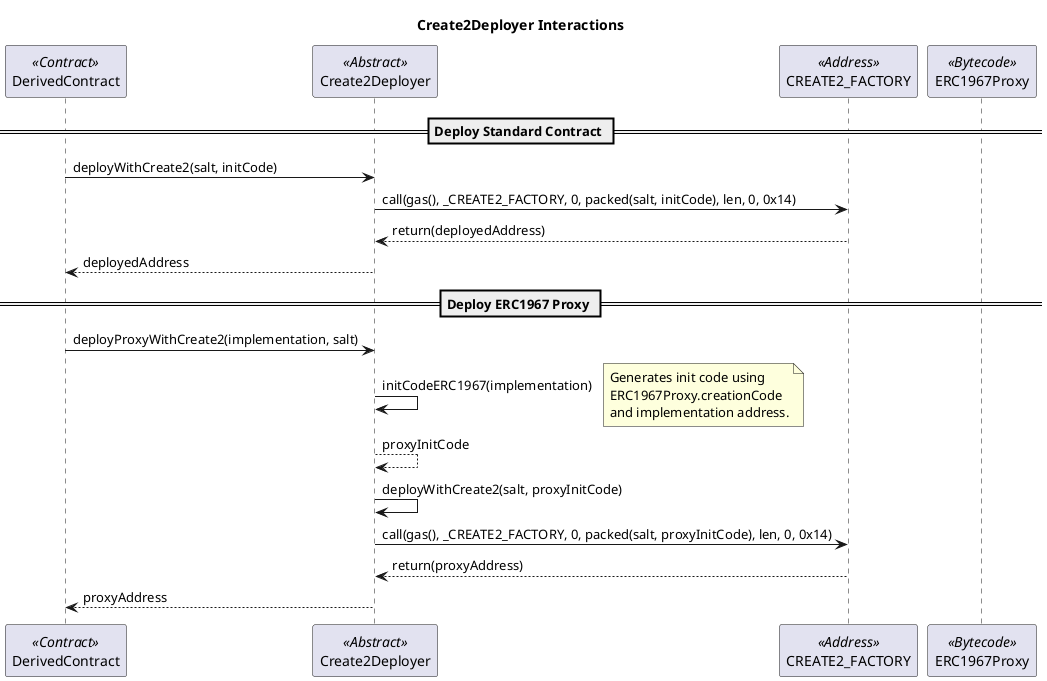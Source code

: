@startuml Create2Deployer_Sequence
title Create2Deployer Interactions

participant DerivedContract <<Contract>>
participant Create2Deployer <<Abstract>>
participant CREATE2_FACTORY <<Address>>
participant ERC1967Proxy <<Bytecode>>

== Deploy Standard Contract ==
DerivedContract -> Create2Deployer: deployWithCreate2(salt, initCode)
Create2Deployer -> CREATE2_FACTORY: call(gas(), _CREATE2_FACTORY, 0, packed(salt, initCode), len, 0, 0x14)
CREATE2_FACTORY --> Create2Deployer: return(deployedAddress)
Create2Deployer --> DerivedContract: deployedAddress

== Deploy ERC1967 Proxy ==
DerivedContract -> Create2Deployer: deployProxyWithCreate2(implementation, salt)
Create2Deployer -> Create2Deployer: initCodeERC1967(implementation)
note right: Generates init code using\nERC1967Proxy.creationCode\nand implementation address.
Create2Deployer --> Create2Deployer: proxyInitCode
Create2Deployer -> Create2Deployer: deployWithCreate2(salt, proxyInitCode)
Create2Deployer -> CREATE2_FACTORY: call(gas(), _CREATE2_FACTORY, 0, packed(salt, proxyInitCode), len, 0, 0x14)
CREATE2_FACTORY --> Create2Deployer: return(proxyAddress)
Create2Deployer --> DerivedContract: proxyAddress

@enduml 